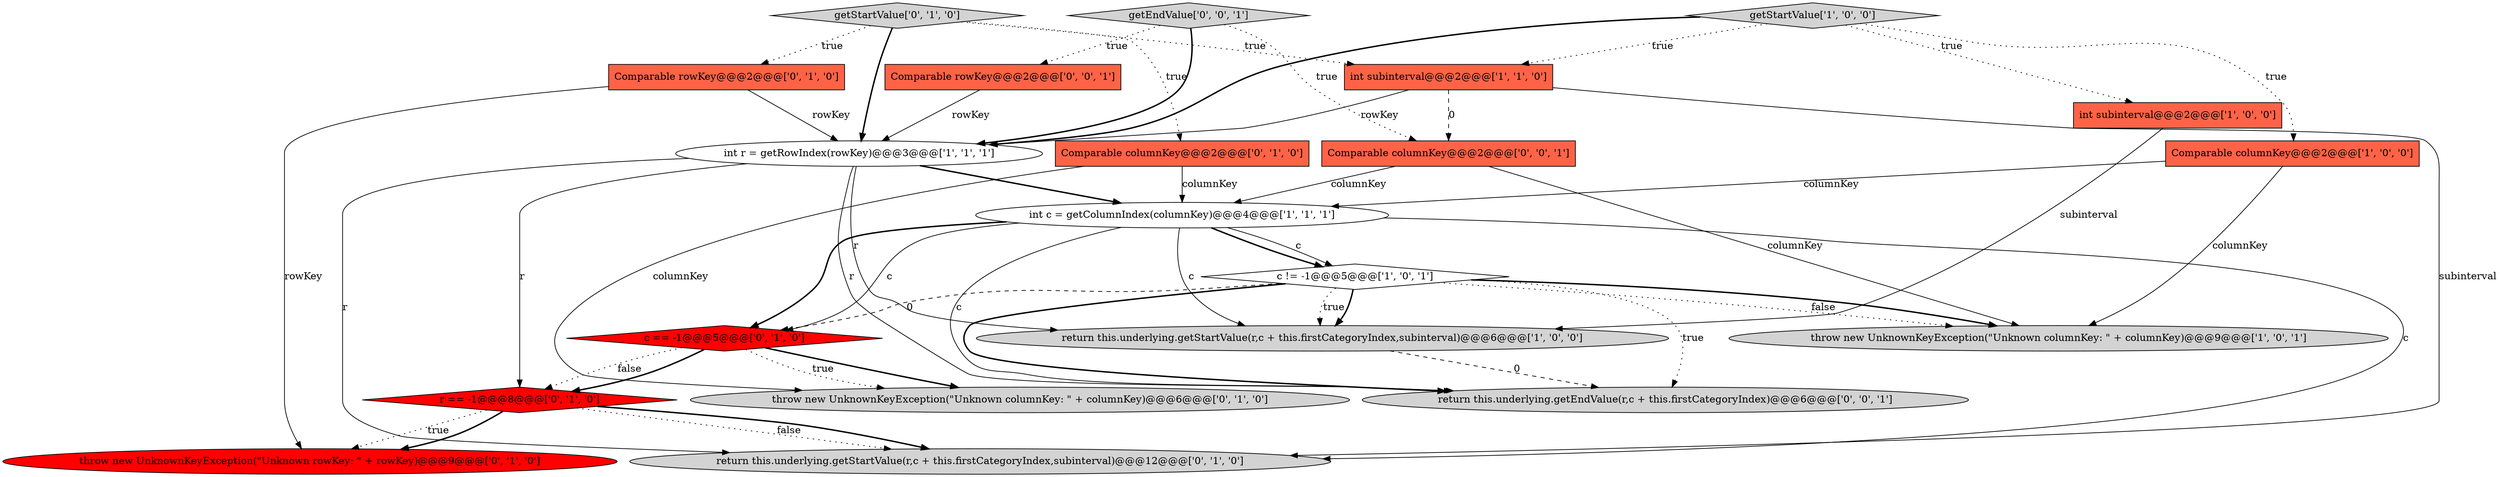 digraph {
15 [style = filled, label = "r == -1@@@8@@@['0', '1', '0']", fillcolor = red, shape = diamond image = "AAA1AAABBB2BBB"];
8 [style = filled, label = "getStartValue['1', '0', '0']", fillcolor = lightgray, shape = diamond image = "AAA0AAABBB1BBB"];
3 [style = filled, label = "int subinterval@@@2@@@['1', '1', '0']", fillcolor = tomato, shape = box image = "AAA0AAABBB1BBB"];
7 [style = filled, label = "c != -1@@@5@@@['1', '0', '1']", fillcolor = white, shape = diamond image = "AAA0AAABBB1BBB"];
12 [style = filled, label = "throw new UnknownKeyException(\"Unknown rowKey: \" + rowKey)@@@9@@@['0', '1', '0']", fillcolor = red, shape = ellipse image = "AAA1AAABBB2BBB"];
20 [style = filled, label = "getEndValue['0', '0', '1']", fillcolor = lightgray, shape = diamond image = "AAA0AAABBB3BBB"];
18 [style = filled, label = "Comparable columnKey@@@2@@@['0', '0', '1']", fillcolor = tomato, shape = box image = "AAA0AAABBB3BBB"];
14 [style = filled, label = "c == -1@@@5@@@['0', '1', '0']", fillcolor = red, shape = diamond image = "AAA1AAABBB2BBB"];
10 [style = filled, label = "Comparable columnKey@@@2@@@['0', '1', '0']", fillcolor = tomato, shape = box image = "AAA0AAABBB2BBB"];
16 [style = filled, label = "return this.underlying.getStartValue(r,c + this.firstCategoryIndex,subinterval)@@@12@@@['0', '1', '0']", fillcolor = lightgray, shape = ellipse image = "AAA0AAABBB2BBB"];
2 [style = filled, label = "int subinterval@@@2@@@['1', '0', '0']", fillcolor = tomato, shape = box image = "AAA0AAABBB1BBB"];
1 [style = filled, label = "int c = getColumnIndex(columnKey)@@@4@@@['1', '1', '1']", fillcolor = white, shape = ellipse image = "AAA0AAABBB1BBB"];
11 [style = filled, label = "throw new UnknownKeyException(\"Unknown columnKey: \" + columnKey)@@@6@@@['0', '1', '0']", fillcolor = lightgray, shape = ellipse image = "AAA0AAABBB2BBB"];
5 [style = filled, label = "return this.underlying.getStartValue(r,c + this.firstCategoryIndex,subinterval)@@@6@@@['1', '0', '0']", fillcolor = lightgray, shape = ellipse image = "AAA0AAABBB1BBB"];
6 [style = filled, label = "throw new UnknownKeyException(\"Unknown columnKey: \" + columnKey)@@@9@@@['1', '0', '1']", fillcolor = lightgray, shape = ellipse image = "AAA0AAABBB1BBB"];
19 [style = filled, label = "return this.underlying.getEndValue(r,c + this.firstCategoryIndex)@@@6@@@['0', '0', '1']", fillcolor = lightgray, shape = ellipse image = "AAA0AAABBB3BBB"];
4 [style = filled, label = "int r = getRowIndex(rowKey)@@@3@@@['1', '1', '1']", fillcolor = white, shape = ellipse image = "AAA0AAABBB1BBB"];
9 [style = filled, label = "getStartValue['0', '1', '0']", fillcolor = lightgray, shape = diamond image = "AAA0AAABBB2BBB"];
17 [style = filled, label = "Comparable rowKey@@@2@@@['0', '0', '1']", fillcolor = tomato, shape = box image = "AAA0AAABBB3BBB"];
0 [style = filled, label = "Comparable columnKey@@@2@@@['1', '0', '0']", fillcolor = tomato, shape = box image = "AAA0AAABBB1BBB"];
13 [style = filled, label = "Comparable rowKey@@@2@@@['0', '1', '0']", fillcolor = tomato, shape = box image = "AAA0AAABBB2BBB"];
1->16 [style = solid, label="c"];
2->5 [style = solid, label="subinterval"];
4->15 [style = solid, label="r"];
0->1 [style = solid, label="columnKey"];
10->1 [style = solid, label="columnKey"];
7->19 [style = dotted, label="true"];
20->17 [style = dotted, label="true"];
8->2 [style = dotted, label="true"];
18->6 [style = solid, label="columnKey"];
7->14 [style = dashed, label="0"];
9->4 [style = bold, label=""];
3->18 [style = dashed, label="0"];
3->4 [style = solid, label="rowKey"];
1->5 [style = solid, label="c"];
15->16 [style = dotted, label="false"];
13->12 [style = solid, label="rowKey"];
4->5 [style = solid, label="r"];
15->16 [style = bold, label=""];
1->7 [style = bold, label=""];
8->3 [style = dotted, label="true"];
4->16 [style = solid, label="r"];
7->6 [style = dotted, label="false"];
20->4 [style = bold, label=""];
1->14 [style = solid, label="c"];
7->5 [style = dotted, label="true"];
7->5 [style = bold, label=""];
1->7 [style = solid, label="c"];
18->1 [style = solid, label="columnKey"];
4->19 [style = solid, label="r"];
3->16 [style = solid, label="subinterval"];
0->6 [style = solid, label="columnKey"];
9->13 [style = dotted, label="true"];
13->4 [style = solid, label="rowKey"];
7->6 [style = bold, label=""];
20->18 [style = dotted, label="true"];
15->12 [style = dotted, label="true"];
10->11 [style = solid, label="columnKey"];
14->11 [style = dotted, label="true"];
1->14 [style = bold, label=""];
4->1 [style = bold, label=""];
14->15 [style = bold, label=""];
15->12 [style = bold, label=""];
8->0 [style = dotted, label="true"];
8->4 [style = bold, label=""];
17->4 [style = solid, label="rowKey"];
9->10 [style = dotted, label="true"];
5->19 [style = dashed, label="0"];
14->11 [style = bold, label=""];
1->19 [style = solid, label="c"];
7->19 [style = bold, label=""];
9->3 [style = dotted, label="true"];
14->15 [style = dotted, label="false"];
}
